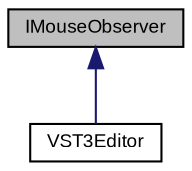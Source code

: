 digraph G
{
  bgcolor="transparent";
  edge [fontname="Arial",fontsize="9",labelfontname="Arial",labelfontsize="9"];
  node [fontname="Arial",fontsize="9",shape=record];
  Node1 [label="IMouseObserver",height=0.2,width=0.4,color="black", fillcolor="grey75", style="filled" fontcolor="black"];
  Node1 -> Node2 [dir=back,color="midnightblue",fontsize="9",style="solid",fontname="Arial"];
  Node2 [label="VST3Editor",height=0.2,width=0.4,color="black",URL="$class_v_s_t_g_u_i_1_1_v_s_t3_editor.html",tooltip="VST3 Editor with automatic parameter binding."];
}
